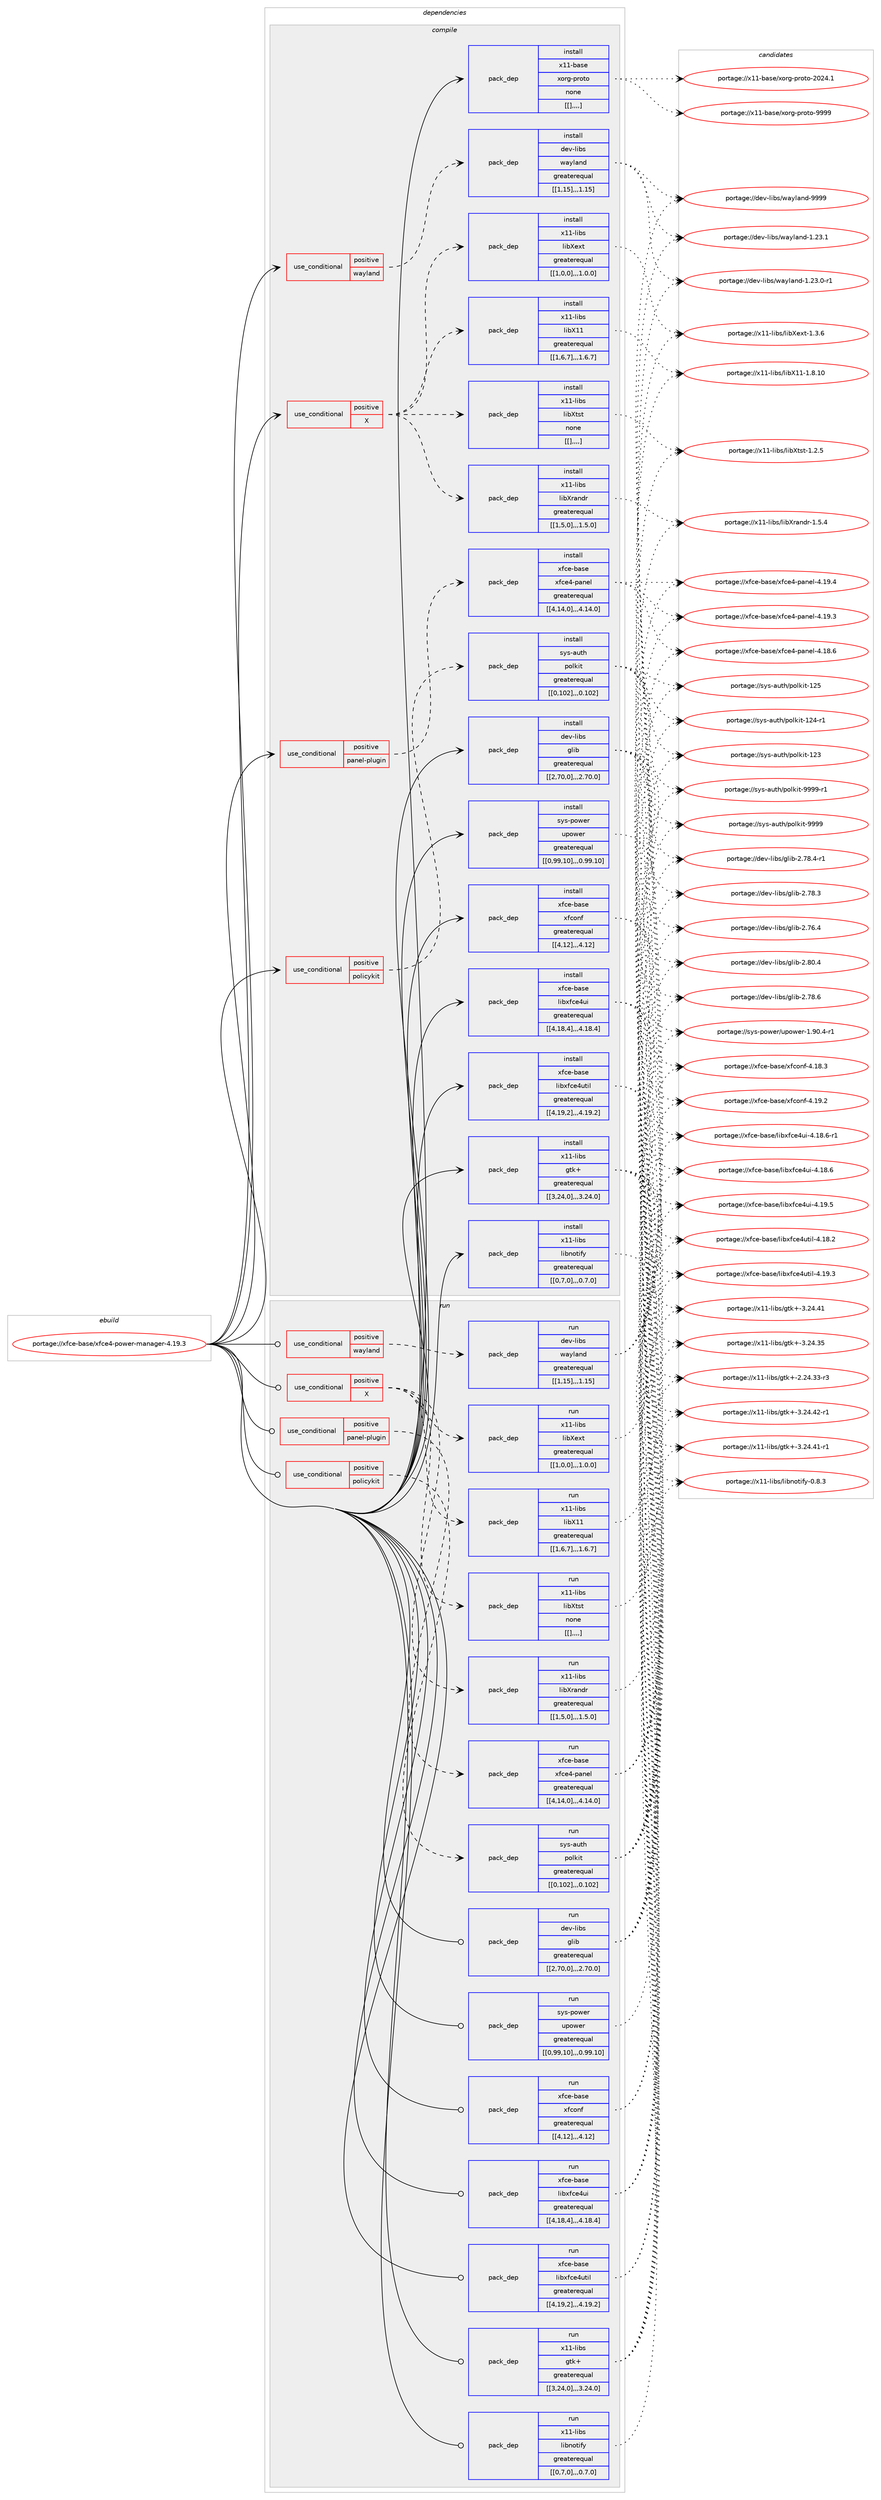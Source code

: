 digraph prolog {

# *************
# Graph options
# *************

newrank=true;
concentrate=true;
compound=true;
graph [rankdir=LR,fontname=Helvetica,fontsize=10,ranksep=1.5];#, ranksep=2.5, nodesep=0.2];
edge  [arrowhead=vee];
node  [fontname=Helvetica,fontsize=10];

# **********
# The ebuild
# **********

subgraph cluster_leftcol {
color=gray;
label=<<i>ebuild</i>>;
id [label="portage://xfce-base/xfce4-power-manager-4.19.3", color=red, width=4, href="../xfce-base/xfce4-power-manager-4.19.3.svg"];
}

# ****************
# The dependencies
# ****************

subgraph cluster_midcol {
color=gray;
label=<<i>dependencies</i>>;
subgraph cluster_compile {
fillcolor="#eeeeee";
style=filled;
label=<<i>compile</i>>;
subgraph cond5303 {
dependency16377 [label=<<TABLE BORDER="0" CELLBORDER="1" CELLSPACING="0" CELLPADDING="4"><TR><TD ROWSPAN="3" CELLPADDING="10">use_conditional</TD></TR><TR><TD>positive</TD></TR><TR><TD>X</TD></TR></TABLE>>, shape=none, color=red];
subgraph pack10888 {
dependency16378 [label=<<TABLE BORDER="0" CELLBORDER="1" CELLSPACING="0" CELLPADDING="4" WIDTH="220"><TR><TD ROWSPAN="6" CELLPADDING="30">pack_dep</TD></TR><TR><TD WIDTH="110">install</TD></TR><TR><TD>x11-libs</TD></TR><TR><TD>libX11</TD></TR><TR><TD>greaterequal</TD></TR><TR><TD>[[1,6,7],,,1.6.7]</TD></TR></TABLE>>, shape=none, color=blue];
}
dependency16377:e -> dependency16378:w [weight=20,style="dashed",arrowhead="vee"];
subgraph pack10889 {
dependency16379 [label=<<TABLE BORDER="0" CELLBORDER="1" CELLSPACING="0" CELLPADDING="4" WIDTH="220"><TR><TD ROWSPAN="6" CELLPADDING="30">pack_dep</TD></TR><TR><TD WIDTH="110">install</TD></TR><TR><TD>x11-libs</TD></TR><TR><TD>libXrandr</TD></TR><TR><TD>greaterequal</TD></TR><TR><TD>[[1,5,0],,,1.5.0]</TD></TR></TABLE>>, shape=none, color=blue];
}
dependency16377:e -> dependency16379:w [weight=20,style="dashed",arrowhead="vee"];
subgraph pack10890 {
dependency16380 [label=<<TABLE BORDER="0" CELLBORDER="1" CELLSPACING="0" CELLPADDING="4" WIDTH="220"><TR><TD ROWSPAN="6" CELLPADDING="30">pack_dep</TD></TR><TR><TD WIDTH="110">install</TD></TR><TR><TD>x11-libs</TD></TR><TR><TD>libXext</TD></TR><TR><TD>greaterequal</TD></TR><TR><TD>[[1,0,0],,,1.0.0]</TD></TR></TABLE>>, shape=none, color=blue];
}
dependency16377:e -> dependency16380:w [weight=20,style="dashed",arrowhead="vee"];
subgraph pack10891 {
dependency16381 [label=<<TABLE BORDER="0" CELLBORDER="1" CELLSPACING="0" CELLPADDING="4" WIDTH="220"><TR><TD ROWSPAN="6" CELLPADDING="30">pack_dep</TD></TR><TR><TD WIDTH="110">install</TD></TR><TR><TD>x11-libs</TD></TR><TR><TD>libXtst</TD></TR><TR><TD>none</TD></TR><TR><TD>[[],,,,]</TD></TR></TABLE>>, shape=none, color=blue];
}
dependency16377:e -> dependency16381:w [weight=20,style="dashed",arrowhead="vee"];
}
id:e -> dependency16377:w [weight=20,style="solid",arrowhead="vee"];
subgraph cond5304 {
dependency16382 [label=<<TABLE BORDER="0" CELLBORDER="1" CELLSPACING="0" CELLPADDING="4"><TR><TD ROWSPAN="3" CELLPADDING="10">use_conditional</TD></TR><TR><TD>positive</TD></TR><TR><TD>panel-plugin</TD></TR></TABLE>>, shape=none, color=red];
subgraph pack10892 {
dependency16383 [label=<<TABLE BORDER="0" CELLBORDER="1" CELLSPACING="0" CELLPADDING="4" WIDTH="220"><TR><TD ROWSPAN="6" CELLPADDING="30">pack_dep</TD></TR><TR><TD WIDTH="110">install</TD></TR><TR><TD>xfce-base</TD></TR><TR><TD>xfce4-panel</TD></TR><TR><TD>greaterequal</TD></TR><TR><TD>[[4,14,0],,,4.14.0]</TD></TR></TABLE>>, shape=none, color=blue];
}
dependency16382:e -> dependency16383:w [weight=20,style="dashed",arrowhead="vee"];
}
id:e -> dependency16382:w [weight=20,style="solid",arrowhead="vee"];
subgraph cond5305 {
dependency16384 [label=<<TABLE BORDER="0" CELLBORDER="1" CELLSPACING="0" CELLPADDING="4"><TR><TD ROWSPAN="3" CELLPADDING="10">use_conditional</TD></TR><TR><TD>positive</TD></TR><TR><TD>policykit</TD></TR></TABLE>>, shape=none, color=red];
subgraph pack10893 {
dependency16385 [label=<<TABLE BORDER="0" CELLBORDER="1" CELLSPACING="0" CELLPADDING="4" WIDTH="220"><TR><TD ROWSPAN="6" CELLPADDING="30">pack_dep</TD></TR><TR><TD WIDTH="110">install</TD></TR><TR><TD>sys-auth</TD></TR><TR><TD>polkit</TD></TR><TR><TD>greaterequal</TD></TR><TR><TD>[[0,102],,,0.102]</TD></TR></TABLE>>, shape=none, color=blue];
}
dependency16384:e -> dependency16385:w [weight=20,style="dashed",arrowhead="vee"];
}
id:e -> dependency16384:w [weight=20,style="solid",arrowhead="vee"];
subgraph cond5306 {
dependency16386 [label=<<TABLE BORDER="0" CELLBORDER="1" CELLSPACING="0" CELLPADDING="4"><TR><TD ROWSPAN="3" CELLPADDING="10">use_conditional</TD></TR><TR><TD>positive</TD></TR><TR><TD>wayland</TD></TR></TABLE>>, shape=none, color=red];
subgraph pack10894 {
dependency16387 [label=<<TABLE BORDER="0" CELLBORDER="1" CELLSPACING="0" CELLPADDING="4" WIDTH="220"><TR><TD ROWSPAN="6" CELLPADDING="30">pack_dep</TD></TR><TR><TD WIDTH="110">install</TD></TR><TR><TD>dev-libs</TD></TR><TR><TD>wayland</TD></TR><TR><TD>greaterequal</TD></TR><TR><TD>[[1,15],,,1.15]</TD></TR></TABLE>>, shape=none, color=blue];
}
dependency16386:e -> dependency16387:w [weight=20,style="dashed",arrowhead="vee"];
}
id:e -> dependency16386:w [weight=20,style="solid",arrowhead="vee"];
subgraph pack10895 {
dependency16388 [label=<<TABLE BORDER="0" CELLBORDER="1" CELLSPACING="0" CELLPADDING="4" WIDTH="220"><TR><TD ROWSPAN="6" CELLPADDING="30">pack_dep</TD></TR><TR><TD WIDTH="110">install</TD></TR><TR><TD>dev-libs</TD></TR><TR><TD>glib</TD></TR><TR><TD>greaterequal</TD></TR><TR><TD>[[2,70,0],,,2.70.0]</TD></TR></TABLE>>, shape=none, color=blue];
}
id:e -> dependency16388:w [weight=20,style="solid",arrowhead="vee"];
subgraph pack10896 {
dependency16389 [label=<<TABLE BORDER="0" CELLBORDER="1" CELLSPACING="0" CELLPADDING="4" WIDTH="220"><TR><TD ROWSPAN="6" CELLPADDING="30">pack_dep</TD></TR><TR><TD WIDTH="110">install</TD></TR><TR><TD>sys-power</TD></TR><TR><TD>upower</TD></TR><TR><TD>greaterequal</TD></TR><TR><TD>[[0,99,10],,,0.99.10]</TD></TR></TABLE>>, shape=none, color=blue];
}
id:e -> dependency16389:w [weight=20,style="solid",arrowhead="vee"];
subgraph pack10897 {
dependency16390 [label=<<TABLE BORDER="0" CELLBORDER="1" CELLSPACING="0" CELLPADDING="4" WIDTH="220"><TR><TD ROWSPAN="6" CELLPADDING="30">pack_dep</TD></TR><TR><TD WIDTH="110">install</TD></TR><TR><TD>x11-base</TD></TR><TR><TD>xorg-proto</TD></TR><TR><TD>none</TD></TR><TR><TD>[[],,,,]</TD></TR></TABLE>>, shape=none, color=blue];
}
id:e -> dependency16390:w [weight=20,style="solid",arrowhead="vee"];
subgraph pack10898 {
dependency16391 [label=<<TABLE BORDER="0" CELLBORDER="1" CELLSPACING="0" CELLPADDING="4" WIDTH="220"><TR><TD ROWSPAN="6" CELLPADDING="30">pack_dep</TD></TR><TR><TD WIDTH="110">install</TD></TR><TR><TD>x11-libs</TD></TR><TR><TD>gtk+</TD></TR><TR><TD>greaterequal</TD></TR><TR><TD>[[3,24,0],,,3.24.0]</TD></TR></TABLE>>, shape=none, color=blue];
}
id:e -> dependency16391:w [weight=20,style="solid",arrowhead="vee"];
subgraph pack10899 {
dependency16392 [label=<<TABLE BORDER="0" CELLBORDER="1" CELLSPACING="0" CELLPADDING="4" WIDTH="220"><TR><TD ROWSPAN="6" CELLPADDING="30">pack_dep</TD></TR><TR><TD WIDTH="110">install</TD></TR><TR><TD>x11-libs</TD></TR><TR><TD>libnotify</TD></TR><TR><TD>greaterequal</TD></TR><TR><TD>[[0,7,0],,,0.7.0]</TD></TR></TABLE>>, shape=none, color=blue];
}
id:e -> dependency16392:w [weight=20,style="solid",arrowhead="vee"];
subgraph pack10900 {
dependency16393 [label=<<TABLE BORDER="0" CELLBORDER="1" CELLSPACING="0" CELLPADDING="4" WIDTH="220"><TR><TD ROWSPAN="6" CELLPADDING="30">pack_dep</TD></TR><TR><TD WIDTH="110">install</TD></TR><TR><TD>xfce-base</TD></TR><TR><TD>libxfce4ui</TD></TR><TR><TD>greaterequal</TD></TR><TR><TD>[[4,18,4],,,4.18.4]</TD></TR></TABLE>>, shape=none, color=blue];
}
id:e -> dependency16393:w [weight=20,style="solid",arrowhead="vee"];
subgraph pack10901 {
dependency16394 [label=<<TABLE BORDER="0" CELLBORDER="1" CELLSPACING="0" CELLPADDING="4" WIDTH="220"><TR><TD ROWSPAN="6" CELLPADDING="30">pack_dep</TD></TR><TR><TD WIDTH="110">install</TD></TR><TR><TD>xfce-base</TD></TR><TR><TD>libxfce4util</TD></TR><TR><TD>greaterequal</TD></TR><TR><TD>[[4,19,2],,,4.19.2]</TD></TR></TABLE>>, shape=none, color=blue];
}
id:e -> dependency16394:w [weight=20,style="solid",arrowhead="vee"];
subgraph pack10902 {
dependency16395 [label=<<TABLE BORDER="0" CELLBORDER="1" CELLSPACING="0" CELLPADDING="4" WIDTH="220"><TR><TD ROWSPAN="6" CELLPADDING="30">pack_dep</TD></TR><TR><TD WIDTH="110">install</TD></TR><TR><TD>xfce-base</TD></TR><TR><TD>xfconf</TD></TR><TR><TD>greaterequal</TD></TR><TR><TD>[[4,12],,,4.12]</TD></TR></TABLE>>, shape=none, color=blue];
}
id:e -> dependency16395:w [weight=20,style="solid",arrowhead="vee"];
}
subgraph cluster_compileandrun {
fillcolor="#eeeeee";
style=filled;
label=<<i>compile and run</i>>;
}
subgraph cluster_run {
fillcolor="#eeeeee";
style=filled;
label=<<i>run</i>>;
subgraph cond5307 {
dependency16396 [label=<<TABLE BORDER="0" CELLBORDER="1" CELLSPACING="0" CELLPADDING="4"><TR><TD ROWSPAN="3" CELLPADDING="10">use_conditional</TD></TR><TR><TD>positive</TD></TR><TR><TD>X</TD></TR></TABLE>>, shape=none, color=red];
subgraph pack10903 {
dependency16397 [label=<<TABLE BORDER="0" CELLBORDER="1" CELLSPACING="0" CELLPADDING="4" WIDTH="220"><TR><TD ROWSPAN="6" CELLPADDING="30">pack_dep</TD></TR><TR><TD WIDTH="110">run</TD></TR><TR><TD>x11-libs</TD></TR><TR><TD>libX11</TD></TR><TR><TD>greaterequal</TD></TR><TR><TD>[[1,6,7],,,1.6.7]</TD></TR></TABLE>>, shape=none, color=blue];
}
dependency16396:e -> dependency16397:w [weight=20,style="dashed",arrowhead="vee"];
subgraph pack10904 {
dependency16398 [label=<<TABLE BORDER="0" CELLBORDER="1" CELLSPACING="0" CELLPADDING="4" WIDTH="220"><TR><TD ROWSPAN="6" CELLPADDING="30">pack_dep</TD></TR><TR><TD WIDTH="110">run</TD></TR><TR><TD>x11-libs</TD></TR><TR><TD>libXrandr</TD></TR><TR><TD>greaterequal</TD></TR><TR><TD>[[1,5,0],,,1.5.0]</TD></TR></TABLE>>, shape=none, color=blue];
}
dependency16396:e -> dependency16398:w [weight=20,style="dashed",arrowhead="vee"];
subgraph pack10905 {
dependency16399 [label=<<TABLE BORDER="0" CELLBORDER="1" CELLSPACING="0" CELLPADDING="4" WIDTH="220"><TR><TD ROWSPAN="6" CELLPADDING="30">pack_dep</TD></TR><TR><TD WIDTH="110">run</TD></TR><TR><TD>x11-libs</TD></TR><TR><TD>libXext</TD></TR><TR><TD>greaterequal</TD></TR><TR><TD>[[1,0,0],,,1.0.0]</TD></TR></TABLE>>, shape=none, color=blue];
}
dependency16396:e -> dependency16399:w [weight=20,style="dashed",arrowhead="vee"];
subgraph pack10906 {
dependency16400 [label=<<TABLE BORDER="0" CELLBORDER="1" CELLSPACING="0" CELLPADDING="4" WIDTH="220"><TR><TD ROWSPAN="6" CELLPADDING="30">pack_dep</TD></TR><TR><TD WIDTH="110">run</TD></TR><TR><TD>x11-libs</TD></TR><TR><TD>libXtst</TD></TR><TR><TD>none</TD></TR><TR><TD>[[],,,,]</TD></TR></TABLE>>, shape=none, color=blue];
}
dependency16396:e -> dependency16400:w [weight=20,style="dashed",arrowhead="vee"];
}
id:e -> dependency16396:w [weight=20,style="solid",arrowhead="odot"];
subgraph cond5308 {
dependency16401 [label=<<TABLE BORDER="0" CELLBORDER="1" CELLSPACING="0" CELLPADDING="4"><TR><TD ROWSPAN="3" CELLPADDING="10">use_conditional</TD></TR><TR><TD>positive</TD></TR><TR><TD>panel-plugin</TD></TR></TABLE>>, shape=none, color=red];
subgraph pack10907 {
dependency16402 [label=<<TABLE BORDER="0" CELLBORDER="1" CELLSPACING="0" CELLPADDING="4" WIDTH="220"><TR><TD ROWSPAN="6" CELLPADDING="30">pack_dep</TD></TR><TR><TD WIDTH="110">run</TD></TR><TR><TD>xfce-base</TD></TR><TR><TD>xfce4-panel</TD></TR><TR><TD>greaterequal</TD></TR><TR><TD>[[4,14,0],,,4.14.0]</TD></TR></TABLE>>, shape=none, color=blue];
}
dependency16401:e -> dependency16402:w [weight=20,style="dashed",arrowhead="vee"];
}
id:e -> dependency16401:w [weight=20,style="solid",arrowhead="odot"];
subgraph cond5309 {
dependency16403 [label=<<TABLE BORDER="0" CELLBORDER="1" CELLSPACING="0" CELLPADDING="4"><TR><TD ROWSPAN="3" CELLPADDING="10">use_conditional</TD></TR><TR><TD>positive</TD></TR><TR><TD>policykit</TD></TR></TABLE>>, shape=none, color=red];
subgraph pack10908 {
dependency16404 [label=<<TABLE BORDER="0" CELLBORDER="1" CELLSPACING="0" CELLPADDING="4" WIDTH="220"><TR><TD ROWSPAN="6" CELLPADDING="30">pack_dep</TD></TR><TR><TD WIDTH="110">run</TD></TR><TR><TD>sys-auth</TD></TR><TR><TD>polkit</TD></TR><TR><TD>greaterequal</TD></TR><TR><TD>[[0,102],,,0.102]</TD></TR></TABLE>>, shape=none, color=blue];
}
dependency16403:e -> dependency16404:w [weight=20,style="dashed",arrowhead="vee"];
}
id:e -> dependency16403:w [weight=20,style="solid",arrowhead="odot"];
subgraph cond5310 {
dependency16405 [label=<<TABLE BORDER="0" CELLBORDER="1" CELLSPACING="0" CELLPADDING="4"><TR><TD ROWSPAN="3" CELLPADDING="10">use_conditional</TD></TR><TR><TD>positive</TD></TR><TR><TD>wayland</TD></TR></TABLE>>, shape=none, color=red];
subgraph pack10909 {
dependency16406 [label=<<TABLE BORDER="0" CELLBORDER="1" CELLSPACING="0" CELLPADDING="4" WIDTH="220"><TR><TD ROWSPAN="6" CELLPADDING="30">pack_dep</TD></TR><TR><TD WIDTH="110">run</TD></TR><TR><TD>dev-libs</TD></TR><TR><TD>wayland</TD></TR><TR><TD>greaterequal</TD></TR><TR><TD>[[1,15],,,1.15]</TD></TR></TABLE>>, shape=none, color=blue];
}
dependency16405:e -> dependency16406:w [weight=20,style="dashed",arrowhead="vee"];
}
id:e -> dependency16405:w [weight=20,style="solid",arrowhead="odot"];
subgraph pack10910 {
dependency16407 [label=<<TABLE BORDER="0" CELLBORDER="1" CELLSPACING="0" CELLPADDING="4" WIDTH="220"><TR><TD ROWSPAN="6" CELLPADDING="30">pack_dep</TD></TR><TR><TD WIDTH="110">run</TD></TR><TR><TD>dev-libs</TD></TR><TR><TD>glib</TD></TR><TR><TD>greaterequal</TD></TR><TR><TD>[[2,70,0],,,2.70.0]</TD></TR></TABLE>>, shape=none, color=blue];
}
id:e -> dependency16407:w [weight=20,style="solid",arrowhead="odot"];
subgraph pack10911 {
dependency16408 [label=<<TABLE BORDER="0" CELLBORDER="1" CELLSPACING="0" CELLPADDING="4" WIDTH="220"><TR><TD ROWSPAN="6" CELLPADDING="30">pack_dep</TD></TR><TR><TD WIDTH="110">run</TD></TR><TR><TD>sys-power</TD></TR><TR><TD>upower</TD></TR><TR><TD>greaterequal</TD></TR><TR><TD>[[0,99,10],,,0.99.10]</TD></TR></TABLE>>, shape=none, color=blue];
}
id:e -> dependency16408:w [weight=20,style="solid",arrowhead="odot"];
subgraph pack10912 {
dependency16409 [label=<<TABLE BORDER="0" CELLBORDER="1" CELLSPACING="0" CELLPADDING="4" WIDTH="220"><TR><TD ROWSPAN="6" CELLPADDING="30">pack_dep</TD></TR><TR><TD WIDTH="110">run</TD></TR><TR><TD>x11-libs</TD></TR><TR><TD>gtk+</TD></TR><TR><TD>greaterequal</TD></TR><TR><TD>[[3,24,0],,,3.24.0]</TD></TR></TABLE>>, shape=none, color=blue];
}
id:e -> dependency16409:w [weight=20,style="solid",arrowhead="odot"];
subgraph pack10913 {
dependency16410 [label=<<TABLE BORDER="0" CELLBORDER="1" CELLSPACING="0" CELLPADDING="4" WIDTH="220"><TR><TD ROWSPAN="6" CELLPADDING="30">pack_dep</TD></TR><TR><TD WIDTH="110">run</TD></TR><TR><TD>x11-libs</TD></TR><TR><TD>libnotify</TD></TR><TR><TD>greaterequal</TD></TR><TR><TD>[[0,7,0],,,0.7.0]</TD></TR></TABLE>>, shape=none, color=blue];
}
id:e -> dependency16410:w [weight=20,style="solid",arrowhead="odot"];
subgraph pack10914 {
dependency16411 [label=<<TABLE BORDER="0" CELLBORDER="1" CELLSPACING="0" CELLPADDING="4" WIDTH="220"><TR><TD ROWSPAN="6" CELLPADDING="30">pack_dep</TD></TR><TR><TD WIDTH="110">run</TD></TR><TR><TD>xfce-base</TD></TR><TR><TD>libxfce4ui</TD></TR><TR><TD>greaterequal</TD></TR><TR><TD>[[4,18,4],,,4.18.4]</TD></TR></TABLE>>, shape=none, color=blue];
}
id:e -> dependency16411:w [weight=20,style="solid",arrowhead="odot"];
subgraph pack10915 {
dependency16412 [label=<<TABLE BORDER="0" CELLBORDER="1" CELLSPACING="0" CELLPADDING="4" WIDTH="220"><TR><TD ROWSPAN="6" CELLPADDING="30">pack_dep</TD></TR><TR><TD WIDTH="110">run</TD></TR><TR><TD>xfce-base</TD></TR><TR><TD>libxfce4util</TD></TR><TR><TD>greaterequal</TD></TR><TR><TD>[[4,19,2],,,4.19.2]</TD></TR></TABLE>>, shape=none, color=blue];
}
id:e -> dependency16412:w [weight=20,style="solid",arrowhead="odot"];
subgraph pack10916 {
dependency16413 [label=<<TABLE BORDER="0" CELLBORDER="1" CELLSPACING="0" CELLPADDING="4" WIDTH="220"><TR><TD ROWSPAN="6" CELLPADDING="30">pack_dep</TD></TR><TR><TD WIDTH="110">run</TD></TR><TR><TD>xfce-base</TD></TR><TR><TD>xfconf</TD></TR><TR><TD>greaterequal</TD></TR><TR><TD>[[4,12],,,4.12]</TD></TR></TABLE>>, shape=none, color=blue];
}
id:e -> dependency16413:w [weight=20,style="solid",arrowhead="odot"];
}
}

# **************
# The candidates
# **************

subgraph cluster_choices {
rank=same;
color=gray;
label=<<i>candidates</i>>;

subgraph choice10888 {
color=black;
nodesep=1;
choice12049494510810598115471081059888494945494656464948 [label="portage://x11-libs/libX11-1.8.10", color=red, width=4,href="../x11-libs/libX11-1.8.10.svg"];
dependency16378:e -> choice12049494510810598115471081059888494945494656464948:w [style=dotted,weight="100"];
}
subgraph choice10889 {
color=black;
nodesep=1;
choice1204949451081059811547108105988811497110100114454946534652 [label="portage://x11-libs/libXrandr-1.5.4", color=red, width=4,href="../x11-libs/libXrandr-1.5.4.svg"];
dependency16379:e -> choice1204949451081059811547108105988811497110100114454946534652:w [style=dotted,weight="100"];
}
subgraph choice10890 {
color=black;
nodesep=1;
choice12049494510810598115471081059888101120116454946514654 [label="portage://x11-libs/libXext-1.3.6", color=red, width=4,href="../x11-libs/libXext-1.3.6.svg"];
dependency16380:e -> choice12049494510810598115471081059888101120116454946514654:w [style=dotted,weight="100"];
}
subgraph choice10891 {
color=black;
nodesep=1;
choice12049494510810598115471081059888116115116454946504653 [label="portage://x11-libs/libXtst-1.2.5", color=red, width=4,href="../x11-libs/libXtst-1.2.5.svg"];
dependency16381:e -> choice12049494510810598115471081059888116115116454946504653:w [style=dotted,weight="100"];
}
subgraph choice10892 {
color=black;
nodesep=1;
choice12010299101459897115101471201029910152451129711010110845524649574652 [label="portage://xfce-base/xfce4-panel-4.19.4", color=red, width=4,href="../xfce-base/xfce4-panel-4.19.4.svg"];
choice12010299101459897115101471201029910152451129711010110845524649574651 [label="portage://xfce-base/xfce4-panel-4.19.3", color=red, width=4,href="../xfce-base/xfce4-panel-4.19.3.svg"];
choice12010299101459897115101471201029910152451129711010110845524649564654 [label="portage://xfce-base/xfce4-panel-4.18.6", color=red, width=4,href="../xfce-base/xfce4-panel-4.18.6.svg"];
dependency16383:e -> choice12010299101459897115101471201029910152451129711010110845524649574652:w [style=dotted,weight="100"];
dependency16383:e -> choice12010299101459897115101471201029910152451129711010110845524649574651:w [style=dotted,weight="100"];
dependency16383:e -> choice12010299101459897115101471201029910152451129711010110845524649564654:w [style=dotted,weight="100"];
}
subgraph choice10893 {
color=black;
nodesep=1;
choice11512111545971171161044711211110810710511645575757574511449 [label="portage://sys-auth/polkit-9999-r1", color=red, width=4,href="../sys-auth/polkit-9999-r1.svg"];
choice1151211154597117116104471121111081071051164557575757 [label="portage://sys-auth/polkit-9999", color=red, width=4,href="../sys-auth/polkit-9999.svg"];
choice11512111545971171161044711211110810710511645495053 [label="portage://sys-auth/polkit-125", color=red, width=4,href="../sys-auth/polkit-125.svg"];
choice115121115459711711610447112111108107105116454950524511449 [label="portage://sys-auth/polkit-124-r1", color=red, width=4,href="../sys-auth/polkit-124-r1.svg"];
choice11512111545971171161044711211110810710511645495051 [label="portage://sys-auth/polkit-123", color=red, width=4,href="../sys-auth/polkit-123.svg"];
dependency16385:e -> choice11512111545971171161044711211110810710511645575757574511449:w [style=dotted,weight="100"];
dependency16385:e -> choice1151211154597117116104471121111081071051164557575757:w [style=dotted,weight="100"];
dependency16385:e -> choice11512111545971171161044711211110810710511645495053:w [style=dotted,weight="100"];
dependency16385:e -> choice115121115459711711610447112111108107105116454950524511449:w [style=dotted,weight="100"];
dependency16385:e -> choice11512111545971171161044711211110810710511645495051:w [style=dotted,weight="100"];
}
subgraph choice10894 {
color=black;
nodesep=1;
choice10010111845108105981154711997121108971101004557575757 [label="portage://dev-libs/wayland-9999", color=red, width=4,href="../dev-libs/wayland-9999.svg"];
choice100101118451081059811547119971211089711010045494650514649 [label="portage://dev-libs/wayland-1.23.1", color=red, width=4,href="../dev-libs/wayland-1.23.1.svg"];
choice1001011184510810598115471199712110897110100454946505146484511449 [label="portage://dev-libs/wayland-1.23.0-r1", color=red, width=4,href="../dev-libs/wayland-1.23.0-r1.svg"];
dependency16387:e -> choice10010111845108105981154711997121108971101004557575757:w [style=dotted,weight="100"];
dependency16387:e -> choice100101118451081059811547119971211089711010045494650514649:w [style=dotted,weight="100"];
dependency16387:e -> choice1001011184510810598115471199712110897110100454946505146484511449:w [style=dotted,weight="100"];
}
subgraph choice10895 {
color=black;
nodesep=1;
choice1001011184510810598115471031081059845504656484652 [label="portage://dev-libs/glib-2.80.4", color=red, width=4,href="../dev-libs/glib-2.80.4.svg"];
choice1001011184510810598115471031081059845504655564654 [label="portage://dev-libs/glib-2.78.6", color=red, width=4,href="../dev-libs/glib-2.78.6.svg"];
choice10010111845108105981154710310810598455046555646524511449 [label="portage://dev-libs/glib-2.78.4-r1", color=red, width=4,href="../dev-libs/glib-2.78.4-r1.svg"];
choice1001011184510810598115471031081059845504655564651 [label="portage://dev-libs/glib-2.78.3", color=red, width=4,href="../dev-libs/glib-2.78.3.svg"];
choice1001011184510810598115471031081059845504655544652 [label="portage://dev-libs/glib-2.76.4", color=red, width=4,href="../dev-libs/glib-2.76.4.svg"];
dependency16388:e -> choice1001011184510810598115471031081059845504656484652:w [style=dotted,weight="100"];
dependency16388:e -> choice1001011184510810598115471031081059845504655564654:w [style=dotted,weight="100"];
dependency16388:e -> choice10010111845108105981154710310810598455046555646524511449:w [style=dotted,weight="100"];
dependency16388:e -> choice1001011184510810598115471031081059845504655564651:w [style=dotted,weight="100"];
dependency16388:e -> choice1001011184510810598115471031081059845504655544652:w [style=dotted,weight="100"];
}
subgraph choice10896 {
color=black;
nodesep=1;
choice1151211154511211111910111447117112111119101114454946574846524511449 [label="portage://sys-power/upower-1.90.4-r1", color=red, width=4,href="../sys-power/upower-1.90.4-r1.svg"];
dependency16389:e -> choice1151211154511211111910111447117112111119101114454946574846524511449:w [style=dotted,weight="100"];
}
subgraph choice10897 {
color=black;
nodesep=1;
choice120494945989711510147120111114103451121141111161114557575757 [label="portage://x11-base/xorg-proto-9999", color=red, width=4,href="../x11-base/xorg-proto-9999.svg"];
choice1204949459897115101471201111141034511211411111611145504850524649 [label="portage://x11-base/xorg-proto-2024.1", color=red, width=4,href="../x11-base/xorg-proto-2024.1.svg"];
dependency16390:e -> choice120494945989711510147120111114103451121141111161114557575757:w [style=dotted,weight="100"];
dependency16390:e -> choice1204949459897115101471201111141034511211411111611145504850524649:w [style=dotted,weight="100"];
}
subgraph choice10898 {
color=black;
nodesep=1;
choice12049494510810598115471031161074345514650524652504511449 [label="portage://x11-libs/gtk+-3.24.42-r1", color=red, width=4,href="../x11-libs/gtk+-3.24.42-r1.svg"];
choice12049494510810598115471031161074345514650524652494511449 [label="portage://x11-libs/gtk+-3.24.41-r1", color=red, width=4,href="../x11-libs/gtk+-3.24.41-r1.svg"];
choice1204949451081059811547103116107434551465052465249 [label="portage://x11-libs/gtk+-3.24.41", color=red, width=4,href="../x11-libs/gtk+-3.24.41.svg"];
choice1204949451081059811547103116107434551465052465153 [label="portage://x11-libs/gtk+-3.24.35", color=red, width=4,href="../x11-libs/gtk+-3.24.35.svg"];
choice12049494510810598115471031161074345504650524651514511451 [label="portage://x11-libs/gtk+-2.24.33-r3", color=red, width=4,href="../x11-libs/gtk+-2.24.33-r3.svg"];
dependency16391:e -> choice12049494510810598115471031161074345514650524652504511449:w [style=dotted,weight="100"];
dependency16391:e -> choice12049494510810598115471031161074345514650524652494511449:w [style=dotted,weight="100"];
dependency16391:e -> choice1204949451081059811547103116107434551465052465249:w [style=dotted,weight="100"];
dependency16391:e -> choice1204949451081059811547103116107434551465052465153:w [style=dotted,weight="100"];
dependency16391:e -> choice12049494510810598115471031161074345504650524651514511451:w [style=dotted,weight="100"];
}
subgraph choice10899 {
color=black;
nodesep=1;
choice120494945108105981154710810598110111116105102121454846564651 [label="portage://x11-libs/libnotify-0.8.3", color=red, width=4,href="../x11-libs/libnotify-0.8.3.svg"];
dependency16392:e -> choice120494945108105981154710810598110111116105102121454846564651:w [style=dotted,weight="100"];
}
subgraph choice10900 {
color=black;
nodesep=1;
choice120102991014598971151014710810598120102991015211710545524649574653 [label="portage://xfce-base/libxfce4ui-4.19.5", color=red, width=4,href="../xfce-base/libxfce4ui-4.19.5.svg"];
choice1201029910145989711510147108105981201029910152117105455246495646544511449 [label="portage://xfce-base/libxfce4ui-4.18.6-r1", color=red, width=4,href="../xfce-base/libxfce4ui-4.18.6-r1.svg"];
choice120102991014598971151014710810598120102991015211710545524649564654 [label="portage://xfce-base/libxfce4ui-4.18.6", color=red, width=4,href="../xfce-base/libxfce4ui-4.18.6.svg"];
dependency16393:e -> choice120102991014598971151014710810598120102991015211710545524649574653:w [style=dotted,weight="100"];
dependency16393:e -> choice1201029910145989711510147108105981201029910152117105455246495646544511449:w [style=dotted,weight="100"];
dependency16393:e -> choice120102991014598971151014710810598120102991015211710545524649564654:w [style=dotted,weight="100"];
}
subgraph choice10901 {
color=black;
nodesep=1;
choice120102991014598971151014710810598120102991015211711610510845524649574651 [label="portage://xfce-base/libxfce4util-4.19.3", color=red, width=4,href="../xfce-base/libxfce4util-4.19.3.svg"];
choice120102991014598971151014710810598120102991015211711610510845524649564650 [label="portage://xfce-base/libxfce4util-4.18.2", color=red, width=4,href="../xfce-base/libxfce4util-4.18.2.svg"];
dependency16394:e -> choice120102991014598971151014710810598120102991015211711610510845524649574651:w [style=dotted,weight="100"];
dependency16394:e -> choice120102991014598971151014710810598120102991015211711610510845524649564650:w [style=dotted,weight="100"];
}
subgraph choice10902 {
color=black;
nodesep=1;
choice12010299101459897115101471201029911111010245524649574650 [label="portage://xfce-base/xfconf-4.19.2", color=red, width=4,href="../xfce-base/xfconf-4.19.2.svg"];
choice12010299101459897115101471201029911111010245524649564651 [label="portage://xfce-base/xfconf-4.18.3", color=red, width=4,href="../xfce-base/xfconf-4.18.3.svg"];
dependency16395:e -> choice12010299101459897115101471201029911111010245524649574650:w [style=dotted,weight="100"];
dependency16395:e -> choice12010299101459897115101471201029911111010245524649564651:w [style=dotted,weight="100"];
}
subgraph choice10903 {
color=black;
nodesep=1;
choice12049494510810598115471081059888494945494656464948 [label="portage://x11-libs/libX11-1.8.10", color=red, width=4,href="../x11-libs/libX11-1.8.10.svg"];
dependency16397:e -> choice12049494510810598115471081059888494945494656464948:w [style=dotted,weight="100"];
}
subgraph choice10904 {
color=black;
nodesep=1;
choice1204949451081059811547108105988811497110100114454946534652 [label="portage://x11-libs/libXrandr-1.5.4", color=red, width=4,href="../x11-libs/libXrandr-1.5.4.svg"];
dependency16398:e -> choice1204949451081059811547108105988811497110100114454946534652:w [style=dotted,weight="100"];
}
subgraph choice10905 {
color=black;
nodesep=1;
choice12049494510810598115471081059888101120116454946514654 [label="portage://x11-libs/libXext-1.3.6", color=red, width=4,href="../x11-libs/libXext-1.3.6.svg"];
dependency16399:e -> choice12049494510810598115471081059888101120116454946514654:w [style=dotted,weight="100"];
}
subgraph choice10906 {
color=black;
nodesep=1;
choice12049494510810598115471081059888116115116454946504653 [label="portage://x11-libs/libXtst-1.2.5", color=red, width=4,href="../x11-libs/libXtst-1.2.5.svg"];
dependency16400:e -> choice12049494510810598115471081059888116115116454946504653:w [style=dotted,weight="100"];
}
subgraph choice10907 {
color=black;
nodesep=1;
choice12010299101459897115101471201029910152451129711010110845524649574652 [label="portage://xfce-base/xfce4-panel-4.19.4", color=red, width=4,href="../xfce-base/xfce4-panel-4.19.4.svg"];
choice12010299101459897115101471201029910152451129711010110845524649574651 [label="portage://xfce-base/xfce4-panel-4.19.3", color=red, width=4,href="../xfce-base/xfce4-panel-4.19.3.svg"];
choice12010299101459897115101471201029910152451129711010110845524649564654 [label="portage://xfce-base/xfce4-panel-4.18.6", color=red, width=4,href="../xfce-base/xfce4-panel-4.18.6.svg"];
dependency16402:e -> choice12010299101459897115101471201029910152451129711010110845524649574652:w [style=dotted,weight="100"];
dependency16402:e -> choice12010299101459897115101471201029910152451129711010110845524649574651:w [style=dotted,weight="100"];
dependency16402:e -> choice12010299101459897115101471201029910152451129711010110845524649564654:w [style=dotted,weight="100"];
}
subgraph choice10908 {
color=black;
nodesep=1;
choice11512111545971171161044711211110810710511645575757574511449 [label="portage://sys-auth/polkit-9999-r1", color=red, width=4,href="../sys-auth/polkit-9999-r1.svg"];
choice1151211154597117116104471121111081071051164557575757 [label="portage://sys-auth/polkit-9999", color=red, width=4,href="../sys-auth/polkit-9999.svg"];
choice11512111545971171161044711211110810710511645495053 [label="portage://sys-auth/polkit-125", color=red, width=4,href="../sys-auth/polkit-125.svg"];
choice115121115459711711610447112111108107105116454950524511449 [label="portage://sys-auth/polkit-124-r1", color=red, width=4,href="../sys-auth/polkit-124-r1.svg"];
choice11512111545971171161044711211110810710511645495051 [label="portage://sys-auth/polkit-123", color=red, width=4,href="../sys-auth/polkit-123.svg"];
dependency16404:e -> choice11512111545971171161044711211110810710511645575757574511449:w [style=dotted,weight="100"];
dependency16404:e -> choice1151211154597117116104471121111081071051164557575757:w [style=dotted,weight="100"];
dependency16404:e -> choice11512111545971171161044711211110810710511645495053:w [style=dotted,weight="100"];
dependency16404:e -> choice115121115459711711610447112111108107105116454950524511449:w [style=dotted,weight="100"];
dependency16404:e -> choice11512111545971171161044711211110810710511645495051:w [style=dotted,weight="100"];
}
subgraph choice10909 {
color=black;
nodesep=1;
choice10010111845108105981154711997121108971101004557575757 [label="portage://dev-libs/wayland-9999", color=red, width=4,href="../dev-libs/wayland-9999.svg"];
choice100101118451081059811547119971211089711010045494650514649 [label="portage://dev-libs/wayland-1.23.1", color=red, width=4,href="../dev-libs/wayland-1.23.1.svg"];
choice1001011184510810598115471199712110897110100454946505146484511449 [label="portage://dev-libs/wayland-1.23.0-r1", color=red, width=4,href="../dev-libs/wayland-1.23.0-r1.svg"];
dependency16406:e -> choice10010111845108105981154711997121108971101004557575757:w [style=dotted,weight="100"];
dependency16406:e -> choice100101118451081059811547119971211089711010045494650514649:w [style=dotted,weight="100"];
dependency16406:e -> choice1001011184510810598115471199712110897110100454946505146484511449:w [style=dotted,weight="100"];
}
subgraph choice10910 {
color=black;
nodesep=1;
choice1001011184510810598115471031081059845504656484652 [label="portage://dev-libs/glib-2.80.4", color=red, width=4,href="../dev-libs/glib-2.80.4.svg"];
choice1001011184510810598115471031081059845504655564654 [label="portage://dev-libs/glib-2.78.6", color=red, width=4,href="../dev-libs/glib-2.78.6.svg"];
choice10010111845108105981154710310810598455046555646524511449 [label="portage://dev-libs/glib-2.78.4-r1", color=red, width=4,href="../dev-libs/glib-2.78.4-r1.svg"];
choice1001011184510810598115471031081059845504655564651 [label="portage://dev-libs/glib-2.78.3", color=red, width=4,href="../dev-libs/glib-2.78.3.svg"];
choice1001011184510810598115471031081059845504655544652 [label="portage://dev-libs/glib-2.76.4", color=red, width=4,href="../dev-libs/glib-2.76.4.svg"];
dependency16407:e -> choice1001011184510810598115471031081059845504656484652:w [style=dotted,weight="100"];
dependency16407:e -> choice1001011184510810598115471031081059845504655564654:w [style=dotted,weight="100"];
dependency16407:e -> choice10010111845108105981154710310810598455046555646524511449:w [style=dotted,weight="100"];
dependency16407:e -> choice1001011184510810598115471031081059845504655564651:w [style=dotted,weight="100"];
dependency16407:e -> choice1001011184510810598115471031081059845504655544652:w [style=dotted,weight="100"];
}
subgraph choice10911 {
color=black;
nodesep=1;
choice1151211154511211111910111447117112111119101114454946574846524511449 [label="portage://sys-power/upower-1.90.4-r1", color=red, width=4,href="../sys-power/upower-1.90.4-r1.svg"];
dependency16408:e -> choice1151211154511211111910111447117112111119101114454946574846524511449:w [style=dotted,weight="100"];
}
subgraph choice10912 {
color=black;
nodesep=1;
choice12049494510810598115471031161074345514650524652504511449 [label="portage://x11-libs/gtk+-3.24.42-r1", color=red, width=4,href="../x11-libs/gtk+-3.24.42-r1.svg"];
choice12049494510810598115471031161074345514650524652494511449 [label="portage://x11-libs/gtk+-3.24.41-r1", color=red, width=4,href="../x11-libs/gtk+-3.24.41-r1.svg"];
choice1204949451081059811547103116107434551465052465249 [label="portage://x11-libs/gtk+-3.24.41", color=red, width=4,href="../x11-libs/gtk+-3.24.41.svg"];
choice1204949451081059811547103116107434551465052465153 [label="portage://x11-libs/gtk+-3.24.35", color=red, width=4,href="../x11-libs/gtk+-3.24.35.svg"];
choice12049494510810598115471031161074345504650524651514511451 [label="portage://x11-libs/gtk+-2.24.33-r3", color=red, width=4,href="../x11-libs/gtk+-2.24.33-r3.svg"];
dependency16409:e -> choice12049494510810598115471031161074345514650524652504511449:w [style=dotted,weight="100"];
dependency16409:e -> choice12049494510810598115471031161074345514650524652494511449:w [style=dotted,weight="100"];
dependency16409:e -> choice1204949451081059811547103116107434551465052465249:w [style=dotted,weight="100"];
dependency16409:e -> choice1204949451081059811547103116107434551465052465153:w [style=dotted,weight="100"];
dependency16409:e -> choice12049494510810598115471031161074345504650524651514511451:w [style=dotted,weight="100"];
}
subgraph choice10913 {
color=black;
nodesep=1;
choice120494945108105981154710810598110111116105102121454846564651 [label="portage://x11-libs/libnotify-0.8.3", color=red, width=4,href="../x11-libs/libnotify-0.8.3.svg"];
dependency16410:e -> choice120494945108105981154710810598110111116105102121454846564651:w [style=dotted,weight="100"];
}
subgraph choice10914 {
color=black;
nodesep=1;
choice120102991014598971151014710810598120102991015211710545524649574653 [label="portage://xfce-base/libxfce4ui-4.19.5", color=red, width=4,href="../xfce-base/libxfce4ui-4.19.5.svg"];
choice1201029910145989711510147108105981201029910152117105455246495646544511449 [label="portage://xfce-base/libxfce4ui-4.18.6-r1", color=red, width=4,href="../xfce-base/libxfce4ui-4.18.6-r1.svg"];
choice120102991014598971151014710810598120102991015211710545524649564654 [label="portage://xfce-base/libxfce4ui-4.18.6", color=red, width=4,href="../xfce-base/libxfce4ui-4.18.6.svg"];
dependency16411:e -> choice120102991014598971151014710810598120102991015211710545524649574653:w [style=dotted,weight="100"];
dependency16411:e -> choice1201029910145989711510147108105981201029910152117105455246495646544511449:w [style=dotted,weight="100"];
dependency16411:e -> choice120102991014598971151014710810598120102991015211710545524649564654:w [style=dotted,weight="100"];
}
subgraph choice10915 {
color=black;
nodesep=1;
choice120102991014598971151014710810598120102991015211711610510845524649574651 [label="portage://xfce-base/libxfce4util-4.19.3", color=red, width=4,href="../xfce-base/libxfce4util-4.19.3.svg"];
choice120102991014598971151014710810598120102991015211711610510845524649564650 [label="portage://xfce-base/libxfce4util-4.18.2", color=red, width=4,href="../xfce-base/libxfce4util-4.18.2.svg"];
dependency16412:e -> choice120102991014598971151014710810598120102991015211711610510845524649574651:w [style=dotted,weight="100"];
dependency16412:e -> choice120102991014598971151014710810598120102991015211711610510845524649564650:w [style=dotted,weight="100"];
}
subgraph choice10916 {
color=black;
nodesep=1;
choice12010299101459897115101471201029911111010245524649574650 [label="portage://xfce-base/xfconf-4.19.2", color=red, width=4,href="../xfce-base/xfconf-4.19.2.svg"];
choice12010299101459897115101471201029911111010245524649564651 [label="portage://xfce-base/xfconf-4.18.3", color=red, width=4,href="../xfce-base/xfconf-4.18.3.svg"];
dependency16413:e -> choice12010299101459897115101471201029911111010245524649574650:w [style=dotted,weight="100"];
dependency16413:e -> choice12010299101459897115101471201029911111010245524649564651:w [style=dotted,weight="100"];
}
}

}
